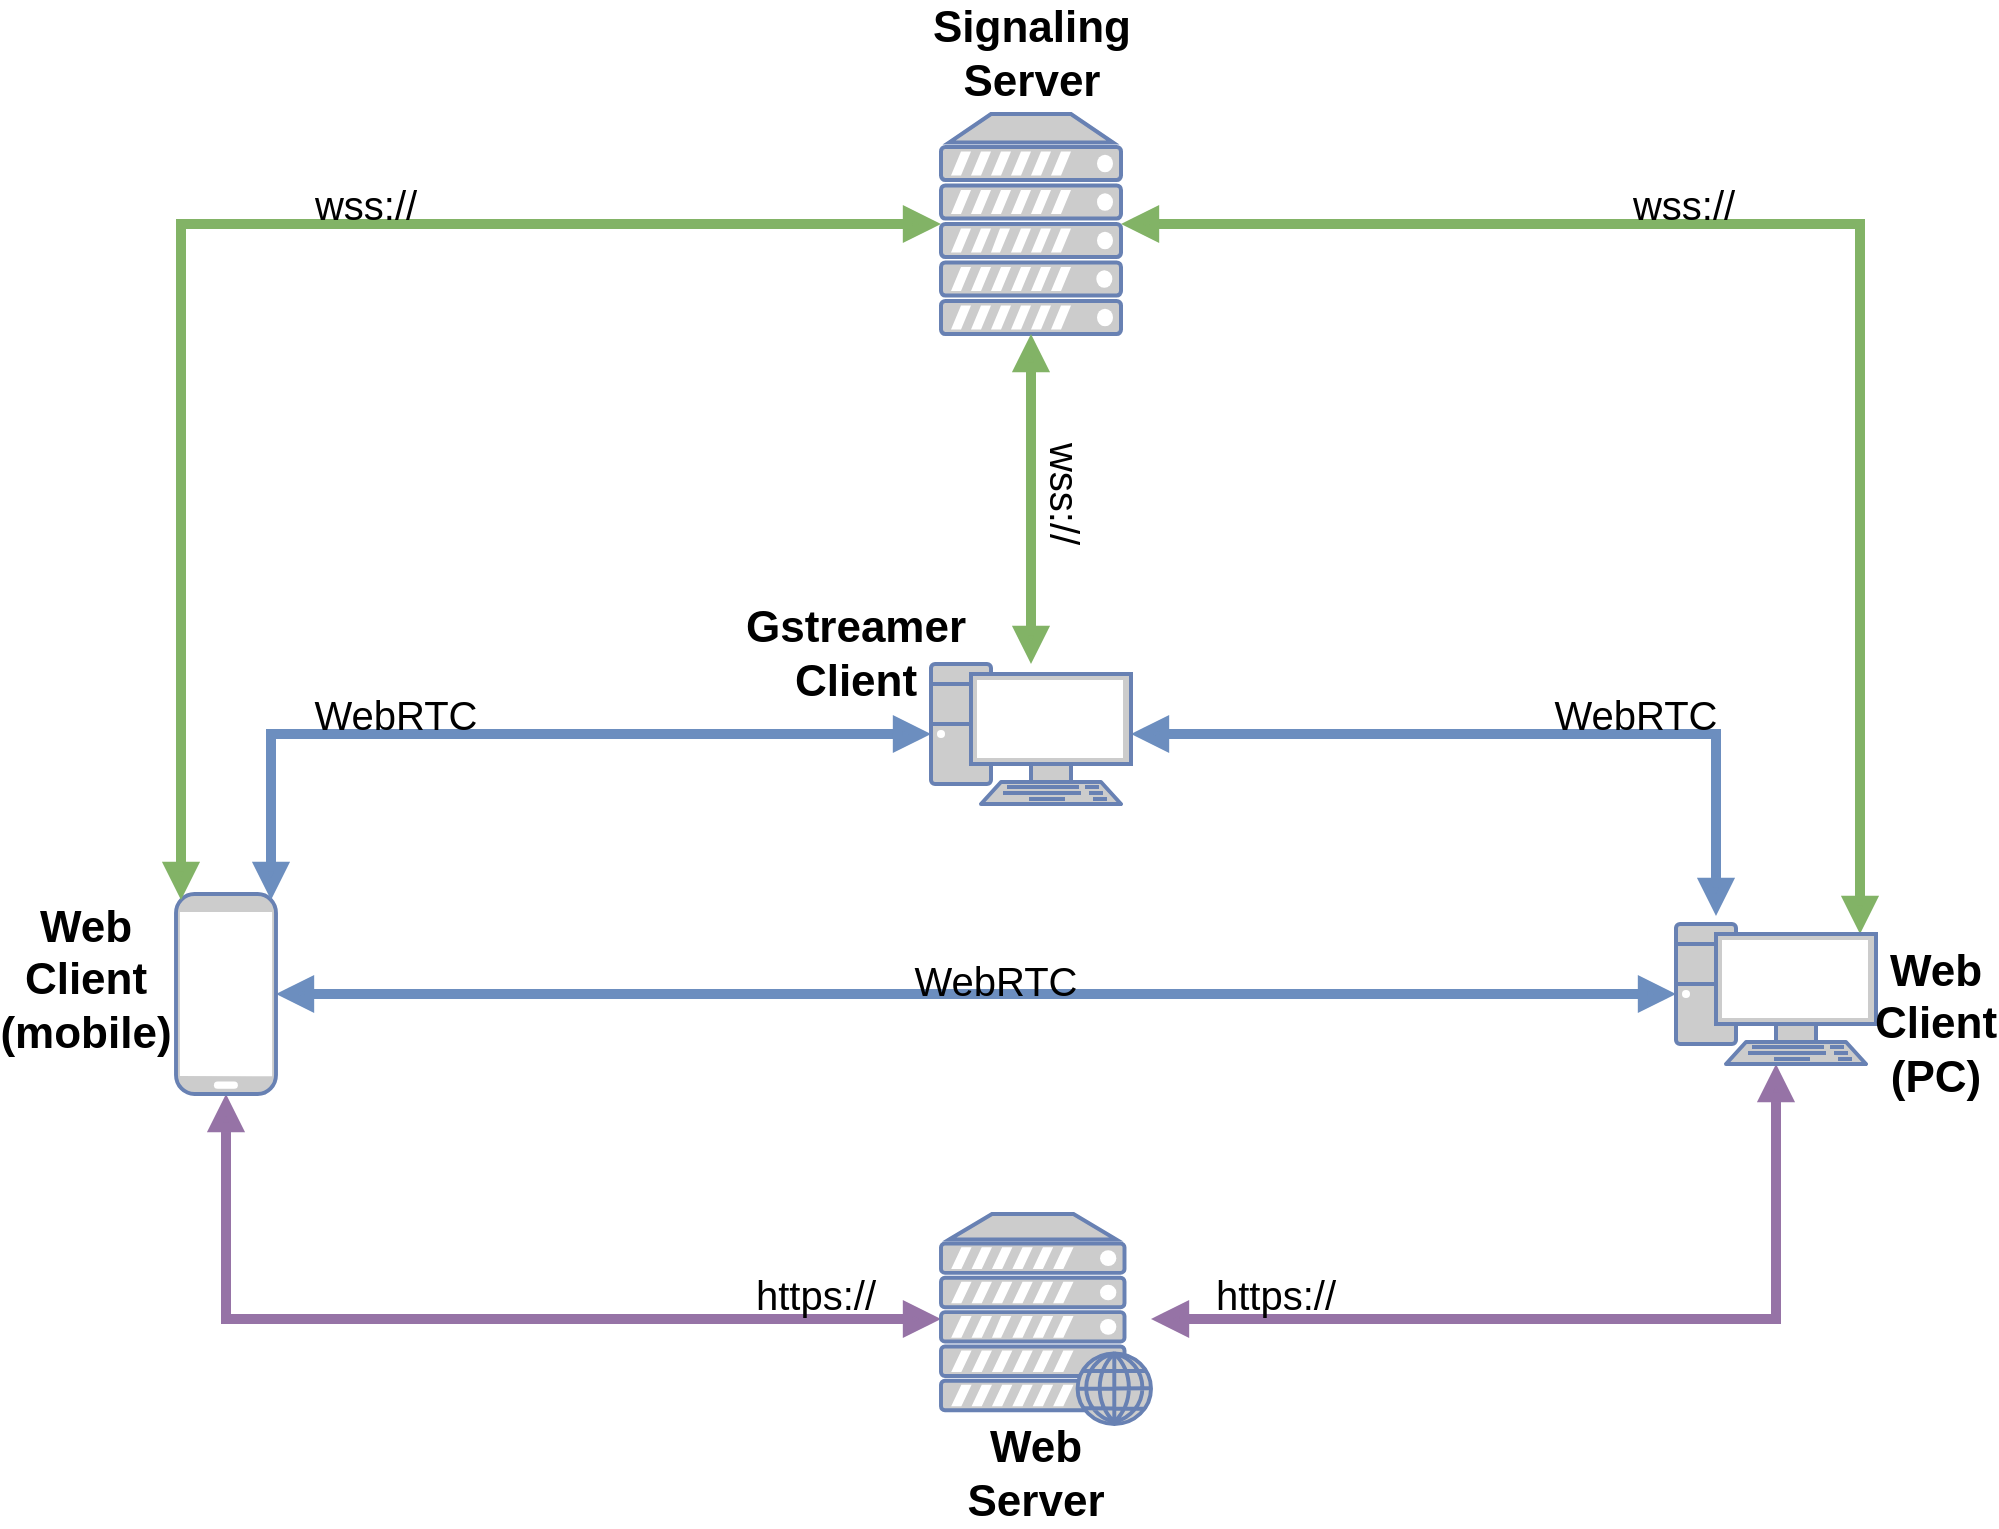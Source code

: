 <mxfile version="12.9.14" type="google"><diagram name="Page-1" id="55a83fd1-7818-8e21-69c5-c3457e3827bb"><mxGraphModel dx="1422" dy="904" grid="1" gridSize="10" guides="1" tooltips="1" connect="1" arrows="1" fold="1" page="1" pageScale="1" pageWidth="1100" pageHeight="850" background="#ffffff" math="0" shadow="0"><root><mxCell id="0"/><mxCell id="1" parent="0"/><mxCell id="h3OJ9z3qNV2Dmbs4nNyZ-49" style="edgeStyle=orthogonalEdgeStyle;rounded=0;orthogonalLoop=1;jettySize=auto;html=1;startArrow=block;startFill=1;endArrow=block;endFill=1;strokeWidth=5;fillColor=#e1d5e7;strokeColor=#9673a6;" edge="1" parent="1" source="h3OJ9z3qNV2Dmbs4nNyZ-1" target="h3OJ9z3qNV2Dmbs4nNyZ-13"><mxGeometry relative="1" as="geometry"/></mxCell><mxCell id="h3OJ9z3qNV2Dmbs4nNyZ-51" style="edgeStyle=orthogonalEdgeStyle;rounded=0;orthogonalLoop=1;jettySize=auto;html=1;startArrow=block;startFill=1;endArrow=block;endFill=1;fillColor=#e1d5e7;strokeColor=#9673a6;strokeWidth=5;" edge="1" parent="1" source="h3OJ9z3qNV2Dmbs4nNyZ-1" target="h3OJ9z3qNV2Dmbs4nNyZ-2"><mxGeometry relative="1" as="geometry"/></mxCell><mxCell id="h3OJ9z3qNV2Dmbs4nNyZ-1" value="" style="fontColor=#0066CC;verticalAlign=top;verticalLabelPosition=bottom;labelPosition=center;align=center;html=1;outlineConnect=0;fillColor=#CCCCCC;strokeColor=#6881B3;gradientColor=none;gradientDirection=north;strokeWidth=2;shape=mxgraph.networks.web_server;" vertex="1" parent="1"><mxGeometry x="502.5" y="630" width="105" height="105" as="geometry"/></mxCell><mxCell id="h3OJ9z3qNV2Dmbs4nNyZ-67" style="edgeStyle=orthogonalEdgeStyle;rounded=0;orthogonalLoop=1;jettySize=auto;html=1;entryX=0;entryY=0.5;entryDx=0;entryDy=0;entryPerimeter=0;startArrow=block;startFill=1;endArrow=block;endFill=1;fillColor=#dae8fc;strokeColor=#6c8ebf;strokeWidth=5;" edge="1" parent="1" source="h3OJ9z3qNV2Dmbs4nNyZ-2" target="h3OJ9z3qNV2Dmbs4nNyZ-13"><mxGeometry relative="1" as="geometry"/></mxCell><mxCell id="h3OJ9z3qNV2Dmbs4nNyZ-2" value="" style="fontColor=#0066CC;verticalAlign=top;verticalLabelPosition=bottom;labelPosition=center;align=center;html=1;outlineConnect=0;fillColor=#CCCCCC;strokeColor=#6881B3;gradientColor=none;gradientDirection=north;strokeWidth=2;shape=mxgraph.networks.mobile;" vertex="1" parent="1"><mxGeometry x="120" y="470" width="50" height="100" as="geometry"/></mxCell><mxCell id="h3OJ9z3qNV2Dmbs4nNyZ-7" style="rounded=0;orthogonalLoop=1;jettySize=auto;html=1;entryX=0.05;entryY=0.03;entryDx=0;entryDy=0;entryPerimeter=0;startArrow=block;startFill=1;endArrow=block;endFill=1;edgeStyle=orthogonalEdgeStyle;fillColor=#d5e8d4;strokeColor=#82b366;strokeWidth=5;" edge="1" parent="1" source="h3OJ9z3qNV2Dmbs4nNyZ-3" target="h3OJ9z3qNV2Dmbs4nNyZ-2"><mxGeometry relative="1" as="geometry"/></mxCell><mxCell id="h3OJ9z3qNV2Dmbs4nNyZ-25" style="edgeStyle=orthogonalEdgeStyle;rounded=0;orthogonalLoop=1;jettySize=auto;html=1;startArrow=block;startFill=1;endArrow=block;endFill=1;entryX=0.92;entryY=0.071;entryDx=0;entryDy=0;entryPerimeter=0;strokeWidth=5;fillColor=#d5e8d4;strokeColor=#82b366;" edge="1" parent="1" source="h3OJ9z3qNV2Dmbs4nNyZ-3" target="h3OJ9z3qNV2Dmbs4nNyZ-13"><mxGeometry relative="1" as="geometry"><mxPoint x="970" y="480" as="targetPoint"/></mxGeometry></mxCell><mxCell id="h3OJ9z3qNV2Dmbs4nNyZ-3" value="" style="fontColor=#0066CC;verticalAlign=top;verticalLabelPosition=bottom;labelPosition=center;align=center;html=1;outlineConnect=0;fillColor=#CCCCCC;strokeColor=#6881B3;gradientColor=none;gradientDirection=north;strokeWidth=2;shape=mxgraph.networks.server;" vertex="1" parent="1"><mxGeometry x="502.5" y="80" width="90" height="110" as="geometry"/></mxCell><mxCell id="h3OJ9z3qNV2Dmbs4nNyZ-10" value="&lt;b&gt;&lt;font style=&quot;font-size: 22px&quot;&gt;Web Server&lt;br&gt;&lt;/font&gt;&lt;/b&gt;" style="text;html=1;strokeColor=none;fillColor=none;align=center;verticalAlign=middle;whiteSpace=wrap;rounded=0;" vertex="1" parent="1"><mxGeometry x="530" y="740" width="40" height="40" as="geometry"/></mxCell><mxCell id="h3OJ9z3qNV2Dmbs4nNyZ-12" value="&lt;b&gt;&lt;font style=&quot;font-size: 22px&quot;&gt;Web Client (mobile)&lt;br&gt;&lt;/font&gt;&lt;/b&gt;" style="text;html=1;strokeColor=none;fillColor=none;align=center;verticalAlign=middle;whiteSpace=wrap;rounded=0;" vertex="1" parent="1"><mxGeometry x="60" y="495" width="30" height="35" as="geometry"/></mxCell><mxCell id="h3OJ9z3qNV2Dmbs4nNyZ-13" value="" style="fontColor=#0066CC;verticalAlign=top;verticalLabelPosition=bottom;labelPosition=center;align=center;html=1;outlineConnect=0;fillColor=#CCCCCC;strokeColor=#6881B3;gradientColor=none;gradientDirection=north;strokeWidth=2;shape=mxgraph.networks.pc;" vertex="1" parent="1"><mxGeometry x="870" y="485" width="100" height="70" as="geometry"/></mxCell><mxCell id="h3OJ9z3qNV2Dmbs4nNyZ-37" style="edgeStyle=orthogonalEdgeStyle;rounded=0;orthogonalLoop=1;jettySize=auto;html=1;startArrow=block;startFill=1;endArrow=block;endFill=1;fillColor=#d5e8d4;strokeColor=#82b366;strokeWidth=5;" edge="1" parent="1" source="h3OJ9z3qNV2Dmbs4nNyZ-14" target="h3OJ9z3qNV2Dmbs4nNyZ-3"><mxGeometry relative="1" as="geometry"/></mxCell><mxCell id="h3OJ9z3qNV2Dmbs4nNyZ-55" style="edgeStyle=orthogonalEdgeStyle;rounded=0;orthogonalLoop=1;jettySize=auto;html=1;entryX=0.95;entryY=0.03;entryDx=0;entryDy=0;entryPerimeter=0;startArrow=block;startFill=1;endArrow=block;endFill=1;strokeWidth=5;fillColor=#dae8fc;strokeColor=#6c8ebf;" edge="1" parent="1" source="h3OJ9z3qNV2Dmbs4nNyZ-14" target="h3OJ9z3qNV2Dmbs4nNyZ-2"><mxGeometry relative="1" as="geometry"/></mxCell><mxCell id="h3OJ9z3qNV2Dmbs4nNyZ-62" style="edgeStyle=orthogonalEdgeStyle;rounded=0;orthogonalLoop=1;jettySize=auto;html=1;entryX=0.2;entryY=-0.057;entryDx=0;entryDy=0;entryPerimeter=0;startArrow=block;startFill=1;endArrow=block;endFill=1;fillColor=#dae8fc;strokeColor=#6c8ebf;strokeWidth=5;" edge="1" parent="1" source="h3OJ9z3qNV2Dmbs4nNyZ-14" target="h3OJ9z3qNV2Dmbs4nNyZ-13"><mxGeometry relative="1" as="geometry"/></mxCell><mxCell id="h3OJ9z3qNV2Dmbs4nNyZ-14" value="" style="fontColor=#0066CC;verticalAlign=top;verticalLabelPosition=bottom;labelPosition=center;align=center;html=1;outlineConnect=0;fillColor=#CCCCCC;strokeColor=#6881B3;gradientColor=none;gradientDirection=north;strokeWidth=2;shape=mxgraph.networks.pc;" vertex="1" parent="1"><mxGeometry x="497.5" y="355" width="100" height="70" as="geometry"/></mxCell><mxCell id="h3OJ9z3qNV2Dmbs4nNyZ-16" value="&lt;b&gt;&lt;font style=&quot;font-size: 22px&quot;&gt;Web Client (PC)&lt;br&gt;&lt;/font&gt;&lt;/b&gt;" style="text;html=1;strokeColor=none;fillColor=none;align=center;verticalAlign=middle;whiteSpace=wrap;rounded=0;" vertex="1" parent="1"><mxGeometry x="980" y="495" width="40" height="80" as="geometry"/></mxCell><mxCell id="h3OJ9z3qNV2Dmbs4nNyZ-17" value="&lt;div&gt;&lt;b&gt;&lt;font style=&quot;font-size: 22px&quot;&gt;Gstreamer&lt;/font&gt;&lt;/b&gt;&lt;/div&gt;&lt;div&gt;&lt;b&gt;&lt;font style=&quot;font-size: 22px&quot;&gt; Client &lt;br&gt;&lt;/font&gt;&lt;/b&gt;&lt;/div&gt;" style="text;html=1;strokeColor=none;fillColor=none;align=center;verticalAlign=middle;whiteSpace=wrap;rounded=0;" vertex="1" parent="1"><mxGeometry x="440" y="340" width="40" height="20" as="geometry"/></mxCell><mxCell id="h3OJ9z3qNV2Dmbs4nNyZ-39" value="&lt;b&gt;&lt;font style=&quot;font-size: 22px&quot;&gt;Signaling Server&lt;br&gt;&lt;/font&gt;&lt;/b&gt;" style="text;html=1;strokeColor=none;fillColor=none;align=center;verticalAlign=middle;whiteSpace=wrap;rounded=0;" vertex="1" parent="1"><mxGeometry x="527.5" y="30" width="40" height="40" as="geometry"/></mxCell><mxCell id="h3OJ9z3qNV2Dmbs4nNyZ-40" value="&lt;div style=&quot;font-size: 20px&quot;&gt;&lt;font style=&quot;font-size: 20px&quot;&gt;wss://&lt;/font&gt;&lt;/div&gt;" style="text;html=1;strokeColor=none;fillColor=none;align=center;verticalAlign=middle;whiteSpace=wrap;rounded=0;" vertex="1" parent="1"><mxGeometry x="120" y="115" width="190" height="20" as="geometry"/></mxCell><mxCell id="h3OJ9z3qNV2Dmbs4nNyZ-42" value="&lt;div style=&quot;font-size: 20px&quot;&gt;&lt;font style=&quot;font-size: 20px&quot;&gt;wss://&lt;/font&gt;&lt;/div&gt;" style="text;html=1;strokeColor=none;fillColor=none;align=center;verticalAlign=middle;whiteSpace=wrap;rounded=0;" vertex="1" parent="1"><mxGeometry x="779" y="110" width="190" height="30" as="geometry"/></mxCell><mxCell id="h3OJ9z3qNV2Dmbs4nNyZ-50" value="&lt;div style=&quot;font-size: 20px&quot;&gt;&lt;font style=&quot;font-size: 20px&quot;&gt;wss://&lt;/font&gt;&lt;/div&gt;" style="text;html=1;strokeColor=none;fillColor=none;align=center;verticalAlign=middle;whiteSpace=wrap;rounded=0;rotation=90;" vertex="1" parent="1"><mxGeometry x="470" y="260" width="190" height="20" as="geometry"/></mxCell><mxCell id="h3OJ9z3qNV2Dmbs4nNyZ-52" value="&lt;font style=&quot;font-size: 20px&quot;&gt;https://&lt;/font&gt;" style="text;html=1;strokeColor=none;fillColor=none;align=center;verticalAlign=middle;whiteSpace=wrap;rounded=0;" vertex="1" parent="1"><mxGeometry x="420" y="660" width="40" height="20" as="geometry"/></mxCell><mxCell id="h3OJ9z3qNV2Dmbs4nNyZ-54" value="&lt;font style=&quot;font-size: 20px&quot;&gt;https://&lt;/font&gt;" style="text;html=1;strokeColor=none;fillColor=none;align=center;verticalAlign=middle;whiteSpace=wrap;rounded=0;" vertex="1" parent="1"><mxGeometry x="650" y="660" width="40" height="20" as="geometry"/></mxCell><mxCell id="h3OJ9z3qNV2Dmbs4nNyZ-69" value="&lt;div style=&quot;font-size: 20px&quot;&gt;&lt;font style=&quot;font-size: 20px&quot;&gt;WebRTC&lt;/font&gt;&lt;/div&gt;" style="text;html=1;strokeColor=none;fillColor=none;align=center;verticalAlign=middle;whiteSpace=wrap;rounded=0;" vertex="1" parent="1"><mxGeometry x="510" y="502.5" width="40" height="20" as="geometry"/></mxCell><mxCell id="h3OJ9z3qNV2Dmbs4nNyZ-70" value="&lt;div style=&quot;font-size: 20px&quot;&gt;&lt;font style=&quot;font-size: 20px&quot;&gt;WebRTC&lt;/font&gt;&lt;/div&gt;" style="text;html=1;strokeColor=none;fillColor=none;align=center;verticalAlign=middle;whiteSpace=wrap;rounded=0;" vertex="1" parent="1"><mxGeometry x="210" y="370" width="40" height="20" as="geometry"/></mxCell><mxCell id="h3OJ9z3qNV2Dmbs4nNyZ-71" value="&lt;div style=&quot;font-size: 20px&quot;&gt;&lt;font style=&quot;font-size: 20px&quot;&gt;WebRTC&lt;/font&gt;&lt;/div&gt;" style="text;html=1;strokeColor=none;fillColor=none;align=center;verticalAlign=middle;whiteSpace=wrap;rounded=0;" vertex="1" parent="1"><mxGeometry x="830" y="370" width="40" height="20" as="geometry"/></mxCell></root></mxGraphModel></diagram></mxfile>